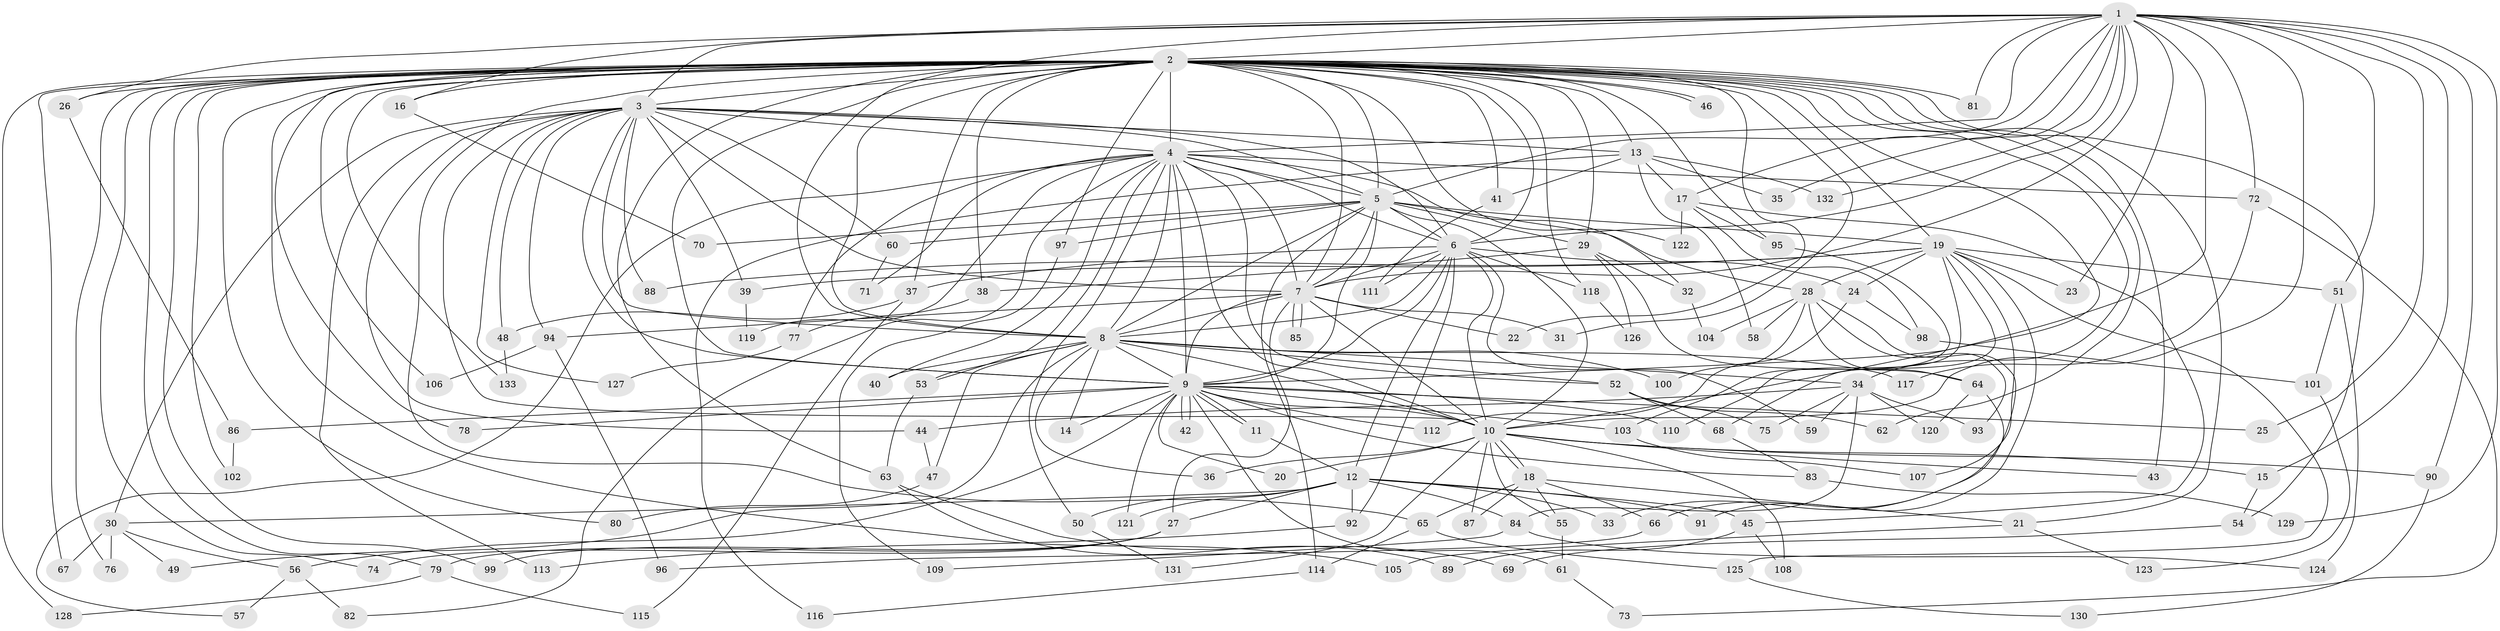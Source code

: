 // coarse degree distribution, {18: 0.010638297872340425, 34: 0.010638297872340425, 19: 0.010638297872340425, 24: 0.010638297872340425, 14: 0.010638297872340425, 22: 0.010638297872340425, 13: 0.010638297872340425, 20: 0.010638297872340425, 17: 0.02127659574468085, 2: 0.46808510638297873, 8: 0.02127659574468085, 3: 0.18085106382978725, 6: 0.031914893617021274, 4: 0.11702127659574468, 5: 0.031914893617021274, 9: 0.010638297872340425, 1: 0.031914893617021274}
// Generated by graph-tools (version 1.1) at 2025/49/03/04/25 22:49:31]
// undirected, 133 vertices, 291 edges
graph export_dot {
  node [color=gray90,style=filled];
  1;
  2;
  3;
  4;
  5;
  6;
  7;
  8;
  9;
  10;
  11;
  12;
  13;
  14;
  15;
  16;
  17;
  18;
  19;
  20;
  21;
  22;
  23;
  24;
  25;
  26;
  27;
  28;
  29;
  30;
  31;
  32;
  33;
  34;
  35;
  36;
  37;
  38;
  39;
  40;
  41;
  42;
  43;
  44;
  45;
  46;
  47;
  48;
  49;
  50;
  51;
  52;
  53;
  54;
  55;
  56;
  57;
  58;
  59;
  60;
  61;
  62;
  63;
  64;
  65;
  66;
  67;
  68;
  69;
  70;
  71;
  72;
  73;
  74;
  75;
  76;
  77;
  78;
  79;
  80;
  81;
  82;
  83;
  84;
  85;
  86;
  87;
  88;
  89;
  90;
  91;
  92;
  93;
  94;
  95;
  96;
  97;
  98;
  99;
  100;
  101;
  102;
  103;
  104;
  105;
  106;
  107;
  108;
  109;
  110;
  111;
  112;
  113;
  114;
  115;
  116;
  117;
  118;
  119;
  120;
  121;
  122;
  123;
  124;
  125;
  126;
  127;
  128;
  129;
  130;
  131;
  132;
  133;
  1 -- 2;
  1 -- 3;
  1 -- 4;
  1 -- 5;
  1 -- 6;
  1 -- 7;
  1 -- 8;
  1 -- 9;
  1 -- 10;
  1 -- 15;
  1 -- 16;
  1 -- 17;
  1 -- 23;
  1 -- 25;
  1 -- 26;
  1 -- 35;
  1 -- 51;
  1 -- 72;
  1 -- 81;
  1 -- 90;
  1 -- 129;
  1 -- 132;
  2 -- 3;
  2 -- 4;
  2 -- 5;
  2 -- 6;
  2 -- 7;
  2 -- 8;
  2 -- 9;
  2 -- 10;
  2 -- 13;
  2 -- 16;
  2 -- 19;
  2 -- 21;
  2 -- 22;
  2 -- 26;
  2 -- 29;
  2 -- 31;
  2 -- 34;
  2 -- 37;
  2 -- 38;
  2 -- 41;
  2 -- 43;
  2 -- 46;
  2 -- 46;
  2 -- 54;
  2 -- 62;
  2 -- 63;
  2 -- 65;
  2 -- 67;
  2 -- 74;
  2 -- 76;
  2 -- 78;
  2 -- 79;
  2 -- 80;
  2 -- 81;
  2 -- 95;
  2 -- 97;
  2 -- 99;
  2 -- 102;
  2 -- 105;
  2 -- 106;
  2 -- 118;
  2 -- 122;
  2 -- 128;
  2 -- 133;
  3 -- 4;
  3 -- 5;
  3 -- 6;
  3 -- 7;
  3 -- 8;
  3 -- 9;
  3 -- 10;
  3 -- 13;
  3 -- 30;
  3 -- 39;
  3 -- 44;
  3 -- 48;
  3 -- 60;
  3 -- 88;
  3 -- 94;
  3 -- 113;
  3 -- 127;
  4 -- 5;
  4 -- 6;
  4 -- 7;
  4 -- 8;
  4 -- 9;
  4 -- 10;
  4 -- 32;
  4 -- 40;
  4 -- 50;
  4 -- 52;
  4 -- 53;
  4 -- 57;
  4 -- 71;
  4 -- 72;
  4 -- 77;
  4 -- 82;
  4 -- 119;
  5 -- 6;
  5 -- 7;
  5 -- 8;
  5 -- 9;
  5 -- 10;
  5 -- 19;
  5 -- 28;
  5 -- 29;
  5 -- 60;
  5 -- 70;
  5 -- 97;
  5 -- 114;
  6 -- 7;
  6 -- 8;
  6 -- 9;
  6 -- 10;
  6 -- 12;
  6 -- 24;
  6 -- 37;
  6 -- 59;
  6 -- 92;
  6 -- 111;
  6 -- 118;
  7 -- 8;
  7 -- 9;
  7 -- 10;
  7 -- 22;
  7 -- 27;
  7 -- 31;
  7 -- 85;
  7 -- 85;
  7 -- 94;
  8 -- 9;
  8 -- 10;
  8 -- 14;
  8 -- 34;
  8 -- 36;
  8 -- 40;
  8 -- 47;
  8 -- 49;
  8 -- 52;
  8 -- 53;
  8 -- 100;
  8 -- 117;
  9 -- 10;
  9 -- 11;
  9 -- 11;
  9 -- 14;
  9 -- 20;
  9 -- 25;
  9 -- 42;
  9 -- 42;
  9 -- 56;
  9 -- 61;
  9 -- 78;
  9 -- 83;
  9 -- 86;
  9 -- 103;
  9 -- 110;
  9 -- 112;
  9 -- 121;
  10 -- 15;
  10 -- 18;
  10 -- 18;
  10 -- 20;
  10 -- 36;
  10 -- 43;
  10 -- 55;
  10 -- 87;
  10 -- 90;
  10 -- 108;
  10 -- 131;
  11 -- 12;
  12 -- 27;
  12 -- 30;
  12 -- 33;
  12 -- 45;
  12 -- 50;
  12 -- 84;
  12 -- 91;
  12 -- 92;
  12 -- 121;
  13 -- 17;
  13 -- 35;
  13 -- 41;
  13 -- 58;
  13 -- 116;
  13 -- 132;
  15 -- 54;
  16 -- 70;
  17 -- 45;
  17 -- 95;
  17 -- 98;
  17 -- 122;
  18 -- 21;
  18 -- 55;
  18 -- 65;
  18 -- 66;
  18 -- 87;
  19 -- 23;
  19 -- 24;
  19 -- 28;
  19 -- 39;
  19 -- 51;
  19 -- 68;
  19 -- 88;
  19 -- 91;
  19 -- 107;
  19 -- 110;
  19 -- 125;
  21 -- 105;
  21 -- 123;
  24 -- 98;
  24 -- 112;
  26 -- 86;
  27 -- 74;
  27 -- 79;
  27 -- 99;
  28 -- 33;
  28 -- 58;
  28 -- 64;
  28 -- 93;
  28 -- 100;
  28 -- 104;
  29 -- 32;
  29 -- 38;
  29 -- 64;
  29 -- 126;
  30 -- 49;
  30 -- 56;
  30 -- 67;
  30 -- 76;
  32 -- 104;
  34 -- 44;
  34 -- 59;
  34 -- 75;
  34 -- 84;
  34 -- 93;
  34 -- 120;
  37 -- 48;
  37 -- 115;
  38 -- 77;
  39 -- 119;
  41 -- 111;
  44 -- 47;
  45 -- 89;
  45 -- 108;
  47 -- 80;
  48 -- 133;
  50 -- 131;
  51 -- 101;
  51 -- 124;
  52 -- 62;
  52 -- 68;
  52 -- 75;
  53 -- 63;
  54 -- 69;
  55 -- 61;
  56 -- 57;
  56 -- 82;
  60 -- 71;
  61 -- 73;
  63 -- 69;
  63 -- 89;
  64 -- 66;
  64 -- 120;
  65 -- 114;
  65 -- 125;
  66 -- 96;
  68 -- 83;
  72 -- 73;
  72 -- 117;
  77 -- 127;
  79 -- 115;
  79 -- 128;
  83 -- 129;
  84 -- 109;
  84 -- 124;
  86 -- 102;
  90 -- 130;
  92 -- 113;
  94 -- 96;
  94 -- 106;
  95 -- 103;
  97 -- 109;
  98 -- 101;
  101 -- 123;
  103 -- 107;
  114 -- 116;
  118 -- 126;
  125 -- 130;
}
